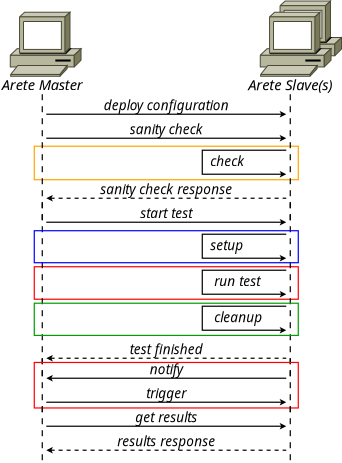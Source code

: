 <?xml version="1.0" encoding="UTF-8"?>
<dia:diagram xmlns:dia="http://www.lysator.liu.se/~alla/dia/">
  <dia:layer name="deploy" visible="true" active="true">
    <dia:object type="Standard - Box" version="0" id="O0">
      <dia:attribute name="obj_pos">
        <dia:point val="17.2,6.2"/>
      </dia:attribute>
      <dia:attribute name="obj_bb">
        <dia:rectangle val="17.17,6.17;30.43,7.905"/>
      </dia:attribute>
      <dia:attribute name="elem_corner">
        <dia:point val="17.2,6.2"/>
      </dia:attribute>
      <dia:attribute name="elem_width">
        <dia:real val="13.2"/>
      </dia:attribute>
      <dia:attribute name="elem_height">
        <dia:real val="1.675"/>
      </dia:attribute>
      <dia:attribute name="border_width">
        <dia:real val="0.06"/>
      </dia:attribute>
      <dia:attribute name="border_color">
        <dia:color val="#ffa500"/>
      </dia:attribute>
      <dia:attribute name="show_background">
        <dia:boolean val="true"/>
      </dia:attribute>
    </dia:object>
    <dia:group>
      <dia:object type="Standard - Line" version="0" id="O1">
        <dia:attribute name="obj_pos">
          <dia:point val="17.8,5.8"/>
        </dia:attribute>
        <dia:attribute name="obj_bb">
          <dia:rectangle val="17.77,5.633;29.867,5.967"/>
        </dia:attribute>
        <dia:attribute name="conn_endpoints">
          <dia:point val="17.8,5.8"/>
          <dia:point val="29.8,5.8"/>
        </dia:attribute>
        <dia:attribute name="numcp">
          <dia:int val="1"/>
        </dia:attribute>
        <dia:attribute name="line_width">
          <dia:real val="0.06"/>
        </dia:attribute>
        <dia:attribute name="end_arrow">
          <dia:enum val="22"/>
        </dia:attribute>
        <dia:attribute name="end_arrow_length">
          <dia:real val="0.2"/>
        </dia:attribute>
        <dia:attribute name="end_arrow_width">
          <dia:real val="0.2"/>
        </dia:attribute>
      </dia:object>
      <dia:object type="Standard - Text" version="1" id="O2">
        <dia:attribute name="obj_pos">
          <dia:point val="23.8,5.8"/>
        </dia:attribute>
        <dia:attribute name="obj_bb">
          <dia:rectangle val="21.666,5.01;25.934,5.8"/>
        </dia:attribute>
        <dia:attribute name="text">
          <dia:composite type="text">
            <dia:attribute name="string">
              <dia:string>#sanity check#</dia:string>
            </dia:attribute>
            <dia:attribute name="font">
              <dia:font family="sans" style="8" name="Helvetica-Oblique"/>
            </dia:attribute>
            <dia:attribute name="height">
              <dia:real val="0.847"/>
            </dia:attribute>
            <dia:attribute name="pos">
              <dia:point val="23.8,5.64"/>
            </dia:attribute>
            <dia:attribute name="color">
              <dia:color val="#000000"/>
            </dia:attribute>
            <dia:attribute name="alignment">
              <dia:enum val="1"/>
            </dia:attribute>
          </dia:composite>
        </dia:attribute>
        <dia:attribute name="valign">
          <dia:enum val="1"/>
        </dia:attribute>
        <dia:connections>
          <dia:connection handle="0" to="O1" connection="0"/>
        </dia:connections>
      </dia:object>
    </dia:group>
    <dia:group>
      <dia:object type="Standard - Line" version="0" id="O3">
        <dia:attribute name="obj_pos">
          <dia:point val="17.8,8.8"/>
        </dia:attribute>
        <dia:attribute name="obj_bb">
          <dia:rectangle val="17.77,8.633;29.83,8.967"/>
        </dia:attribute>
        <dia:attribute name="conn_endpoints">
          <dia:point val="17.8,8.8"/>
          <dia:point val="29.8,8.8"/>
        </dia:attribute>
        <dia:attribute name="numcp">
          <dia:int val="1"/>
        </dia:attribute>
        <dia:attribute name="line_width">
          <dia:real val="0.06"/>
        </dia:attribute>
        <dia:attribute name="line_style">
          <dia:enum val="1"/>
        </dia:attribute>
        <dia:attribute name="start_arrow">
          <dia:enum val="22"/>
        </dia:attribute>
        <dia:attribute name="start_arrow_length">
          <dia:real val="0.2"/>
        </dia:attribute>
        <dia:attribute name="start_arrow_width">
          <dia:real val="0.2"/>
        </dia:attribute>
        <dia:attribute name="dashlength">
          <dia:real val="0.2"/>
        </dia:attribute>
      </dia:object>
      <dia:object type="Standard - Text" version="1" id="O4">
        <dia:attribute name="obj_pos">
          <dia:point val="23.8,8.8"/>
        </dia:attribute>
        <dia:attribute name="obj_bb">
          <dia:rectangle val="20.021,8.01;27.579,8.8"/>
        </dia:attribute>
        <dia:attribute name="text">
          <dia:composite type="text">
            <dia:attribute name="string">
              <dia:string>#sanity check response#</dia:string>
            </dia:attribute>
            <dia:attribute name="font">
              <dia:font family="sans" style="8" name="Helvetica-Oblique"/>
            </dia:attribute>
            <dia:attribute name="height">
              <dia:real val="0.847"/>
            </dia:attribute>
            <dia:attribute name="pos">
              <dia:point val="23.8,8.64"/>
            </dia:attribute>
            <dia:attribute name="color">
              <dia:color val="#000000"/>
            </dia:attribute>
            <dia:attribute name="alignment">
              <dia:enum val="1"/>
            </dia:attribute>
          </dia:composite>
        </dia:attribute>
        <dia:attribute name="valign">
          <dia:enum val="1"/>
        </dia:attribute>
        <dia:connections>
          <dia:connection handle="0" to="O3" connection="0"/>
        </dia:connections>
      </dia:object>
    </dia:group>
    <dia:group>
      <dia:object type="Standard - Line" version="0" id="O5">
        <dia:attribute name="obj_pos">
          <dia:point val="17.8,4.6"/>
        </dia:attribute>
        <dia:attribute name="obj_bb">
          <dia:rectangle val="17.77,4.433;29.867,4.767"/>
        </dia:attribute>
        <dia:attribute name="conn_endpoints">
          <dia:point val="17.8,4.6"/>
          <dia:point val="29.8,4.6"/>
        </dia:attribute>
        <dia:attribute name="numcp">
          <dia:int val="1"/>
        </dia:attribute>
        <dia:attribute name="line_width">
          <dia:real val="0.06"/>
        </dia:attribute>
        <dia:attribute name="end_arrow">
          <dia:enum val="22"/>
        </dia:attribute>
        <dia:attribute name="end_arrow_length">
          <dia:real val="0.2"/>
        </dia:attribute>
        <dia:attribute name="end_arrow_width">
          <dia:real val="0.2"/>
        </dia:attribute>
      </dia:object>
      <dia:object type="Standard - Text" version="1" id="O6">
        <dia:attribute name="obj_pos">
          <dia:point val="23.8,4.6"/>
        </dia:attribute>
        <dia:attribute name="obj_bb">
          <dia:rectangle val="20.301,3.81;27.299,4.6"/>
        </dia:attribute>
        <dia:attribute name="text">
          <dia:composite type="text">
            <dia:attribute name="string">
              <dia:string>#deploy configuration#</dia:string>
            </dia:attribute>
            <dia:attribute name="font">
              <dia:font family="sans" style="8" name="Helvetica-Oblique"/>
            </dia:attribute>
            <dia:attribute name="height">
              <dia:real val="0.847"/>
            </dia:attribute>
            <dia:attribute name="pos">
              <dia:point val="23.8,4.44"/>
            </dia:attribute>
            <dia:attribute name="color">
              <dia:color val="#000000"/>
            </dia:attribute>
            <dia:attribute name="alignment">
              <dia:enum val="1"/>
            </dia:attribute>
          </dia:composite>
        </dia:attribute>
        <dia:attribute name="valign">
          <dia:enum val="1"/>
        </dia:attribute>
        <dia:connections>
          <dia:connection handle="0" to="O5" connection="0"/>
        </dia:connections>
      </dia:object>
    </dia:group>
    <dia:group>
      <dia:object type="Standard - ZigZagLine" version="1" id="O7">
        <dia:attribute name="obj_pos">
          <dia:point val="29.8,6.4"/>
        </dia:attribute>
        <dia:attribute name="obj_bb">
          <dia:rectangle val="25.57,6.37;29.867,7.767"/>
        </dia:attribute>
        <dia:attribute name="orth_points">
          <dia:point val="29.8,6.4"/>
          <dia:point val="25.6,6.4"/>
          <dia:point val="25.6,7.6"/>
          <dia:point val="29.8,7.6"/>
        </dia:attribute>
        <dia:attribute name="orth_orient">
          <dia:enum val="0"/>
          <dia:enum val="1"/>
          <dia:enum val="0"/>
        </dia:attribute>
        <dia:attribute name="autorouting">
          <dia:boolean val="false"/>
        </dia:attribute>
        <dia:attribute name="line_width">
          <dia:real val="0.06"/>
        </dia:attribute>
        <dia:attribute name="end_arrow">
          <dia:enum val="22"/>
        </dia:attribute>
        <dia:attribute name="end_arrow_length">
          <dia:real val="0.2"/>
        </dia:attribute>
        <dia:attribute name="end_arrow_width">
          <dia:real val="0.2"/>
        </dia:attribute>
      </dia:object>
      <dia:object type="Standard - Text" version="1" id="O8">
        <dia:attribute name="obj_pos">
          <dia:point val="26,7.4"/>
        </dia:attribute>
        <dia:attribute name="obj_bb">
          <dia:rectangle val="26,6.61;27.985,7.4"/>
        </dia:attribute>
        <dia:attribute name="text">
          <dia:composite type="text">
            <dia:attribute name="string">
              <dia:string>#check#</dia:string>
            </dia:attribute>
            <dia:attribute name="font">
              <dia:font family="sans" style="8" name="Helvetica-Oblique"/>
            </dia:attribute>
            <dia:attribute name="height">
              <dia:real val="0.847"/>
            </dia:attribute>
            <dia:attribute name="pos">
              <dia:point val="26,7.24"/>
            </dia:attribute>
            <dia:attribute name="color">
              <dia:color val="#000000"/>
            </dia:attribute>
            <dia:attribute name="alignment">
              <dia:enum val="0"/>
            </dia:attribute>
          </dia:composite>
        </dia:attribute>
        <dia:attribute name="valign">
          <dia:enum val="1"/>
        </dia:attribute>
      </dia:object>
    </dia:group>
    <dia:object type="Standard - Line" version="0" id="O9">
      <dia:attribute name="obj_pos">
        <dia:point val="17.6,3.6"/>
      </dia:attribute>
      <dia:attribute name="obj_bb">
        <dia:rectangle val="17.57,3.57;17.63,10.03"/>
      </dia:attribute>
      <dia:attribute name="conn_endpoints">
        <dia:point val="17.6,3.6"/>
        <dia:point val="17.6,10"/>
      </dia:attribute>
      <dia:attribute name="numcp">
        <dia:int val="1"/>
      </dia:attribute>
      <dia:attribute name="line_width">
        <dia:real val="0.06"/>
      </dia:attribute>
      <dia:attribute name="line_style">
        <dia:enum val="4"/>
      </dia:attribute>
      <dia:attribute name="dashlength">
        <dia:real val="3"/>
      </dia:attribute>
    </dia:object>
    <dia:group>
      <dia:object type="Cisco - PC" version="1" id="O10">
        <dia:attribute name="obj_pos">
          <dia:point val="16,-0.5"/>
        </dia:attribute>
        <dia:attribute name="obj_bb">
          <dia:rectangle val="15.999,-0.501;19.539,2.703"/>
        </dia:attribute>
        <dia:attribute name="meta">
          <dia:composite type="dict"/>
        </dia:attribute>
        <dia:attribute name="elem_corner">
          <dia:point val="16,-0.5"/>
        </dia:attribute>
        <dia:attribute name="elem_width">
          <dia:real val="3.538"/>
        </dia:attribute>
        <dia:attribute name="elem_height">
          <dia:real val="3.201"/>
        </dia:attribute>
        <dia:attribute name="line_width">
          <dia:real val="0.1"/>
        </dia:attribute>
        <dia:attribute name="line_colour">
          <dia:color val="#000000"/>
        </dia:attribute>
        <dia:attribute name="fill_colour">
          <dia:color val="#ffffff"/>
        </dia:attribute>
        <dia:attribute name="show_background">
          <dia:boolean val="true"/>
        </dia:attribute>
        <dia:attribute name="line_style">
          <dia:enum val="0"/>
          <dia:real val="1"/>
        </dia:attribute>
        <dia:attribute name="flip_horizontal">
          <dia:boolean val="false"/>
        </dia:attribute>
        <dia:attribute name="flip_vertical">
          <dia:boolean val="false"/>
        </dia:attribute>
        <dia:attribute name="subscale">
          <dia:real val="1"/>
        </dia:attribute>
      </dia:object>
      <dia:object type="Standard - Text" version="1" id="O11">
        <dia:attribute name="obj_pos">
          <dia:point val="17.6,3.4"/>
        </dia:attribute>
        <dia:attribute name="obj_bb">
          <dia:rectangle val="15.191,2.717;20.009,3.575"/>
        </dia:attribute>
        <dia:attribute name="text">
          <dia:composite type="text">
            <dia:attribute name="string">
              <dia:string>#Arete Master#</dia:string>
            </dia:attribute>
            <dia:attribute name="font">
              <dia:font family="sans" style="8" name="Helvetica-Oblique"/>
            </dia:attribute>
            <dia:attribute name="height">
              <dia:real val="0.917"/>
            </dia:attribute>
            <dia:attribute name="pos">
              <dia:point val="17.6,3.4"/>
            </dia:attribute>
            <dia:attribute name="color">
              <dia:color val="#000000"/>
            </dia:attribute>
            <dia:attribute name="alignment">
              <dia:enum val="1"/>
            </dia:attribute>
          </dia:composite>
        </dia:attribute>
        <dia:attribute name="valign">
          <dia:enum val="3"/>
        </dia:attribute>
      </dia:object>
    </dia:group>
    <dia:object type="Standard - Line" version="0" id="O12">
      <dia:attribute name="obj_pos">
        <dia:point val="30,3.6"/>
      </dia:attribute>
      <dia:attribute name="obj_bb">
        <dia:rectangle val="29.97,3.57;30.03,10.03"/>
      </dia:attribute>
      <dia:attribute name="conn_endpoints">
        <dia:point val="30,3.6"/>
        <dia:point val="30,10"/>
      </dia:attribute>
      <dia:attribute name="numcp">
        <dia:int val="1"/>
      </dia:attribute>
      <dia:attribute name="line_width">
        <dia:real val="0.06"/>
      </dia:attribute>
      <dia:attribute name="line_style">
        <dia:enum val="4"/>
      </dia:attribute>
      <dia:attribute name="dashlength">
        <dia:real val="3"/>
      </dia:attribute>
    </dia:object>
    <dia:group>
      <dia:object type="Cisco - PC" version="1" id="O13">
        <dia:attribute name="obj_pos">
          <dia:point val="29.025,-1.059"/>
        </dia:attribute>
        <dia:attribute name="obj_bb">
          <dia:rectangle val="29.024,-1.06;32.564,2.144"/>
        </dia:attribute>
        <dia:attribute name="meta">
          <dia:composite type="dict"/>
        </dia:attribute>
        <dia:attribute name="elem_corner">
          <dia:point val="29.025,-1.059"/>
        </dia:attribute>
        <dia:attribute name="elem_width">
          <dia:real val="3.538"/>
        </dia:attribute>
        <dia:attribute name="elem_height">
          <dia:real val="3.201"/>
        </dia:attribute>
        <dia:attribute name="line_width">
          <dia:real val="0.1"/>
        </dia:attribute>
        <dia:attribute name="line_colour">
          <dia:color val="#000000"/>
        </dia:attribute>
        <dia:attribute name="fill_colour">
          <dia:color val="#ffffff"/>
        </dia:attribute>
        <dia:attribute name="show_background">
          <dia:boolean val="true"/>
        </dia:attribute>
        <dia:attribute name="line_style">
          <dia:enum val="0"/>
          <dia:real val="1"/>
        </dia:attribute>
        <dia:attribute name="flip_horizontal">
          <dia:boolean val="false"/>
        </dia:attribute>
        <dia:attribute name="flip_vertical">
          <dia:boolean val="false"/>
        </dia:attribute>
        <dia:attribute name="subscale">
          <dia:real val="1"/>
        </dia:attribute>
      </dia:object>
      <dia:object type="Cisco - PC" version="1" id="O14">
        <dia:attribute name="obj_pos">
          <dia:point val="28.5,-0.5"/>
        </dia:attribute>
        <dia:attribute name="obj_bb">
          <dia:rectangle val="28.499,-0.501;32.039,2.703"/>
        </dia:attribute>
        <dia:attribute name="meta">
          <dia:composite type="dict"/>
        </dia:attribute>
        <dia:attribute name="elem_corner">
          <dia:point val="28.5,-0.5"/>
        </dia:attribute>
        <dia:attribute name="elem_width">
          <dia:real val="3.538"/>
        </dia:attribute>
        <dia:attribute name="elem_height">
          <dia:real val="3.201"/>
        </dia:attribute>
        <dia:attribute name="line_width">
          <dia:real val="0.1"/>
        </dia:attribute>
        <dia:attribute name="line_colour">
          <dia:color val="#000000"/>
        </dia:attribute>
        <dia:attribute name="fill_colour">
          <dia:color val="#ffffff"/>
        </dia:attribute>
        <dia:attribute name="show_background">
          <dia:boolean val="true"/>
        </dia:attribute>
        <dia:attribute name="line_style">
          <dia:enum val="0"/>
          <dia:real val="1"/>
        </dia:attribute>
        <dia:attribute name="flip_horizontal">
          <dia:boolean val="false"/>
        </dia:attribute>
        <dia:attribute name="flip_vertical">
          <dia:boolean val="false"/>
        </dia:attribute>
        <dia:attribute name="subscale">
          <dia:real val="1"/>
        </dia:attribute>
      </dia:object>
      <dia:object type="Standard - Text" version="1" id="O15">
        <dia:attribute name="obj_pos">
          <dia:point val="30,3.4"/>
        </dia:attribute>
        <dia:attribute name="obj_bb">
          <dia:rectangle val="27.401,2.717;32.599,3.575"/>
        </dia:attribute>
        <dia:attribute name="text">
          <dia:composite type="text">
            <dia:attribute name="string">
              <dia:string>#Arete Slave(s)#</dia:string>
            </dia:attribute>
            <dia:attribute name="font">
              <dia:font family="sans" style="8" name="Helvetica-Oblique"/>
            </dia:attribute>
            <dia:attribute name="height">
              <dia:real val="0.917"/>
            </dia:attribute>
            <dia:attribute name="pos">
              <dia:point val="30,3.4"/>
            </dia:attribute>
            <dia:attribute name="color">
              <dia:color val="#000000"/>
            </dia:attribute>
            <dia:attribute name="alignment">
              <dia:enum val="1"/>
            </dia:attribute>
          </dia:composite>
        </dia:attribute>
        <dia:attribute name="valign">
          <dia:enum val="3"/>
        </dia:attribute>
      </dia:object>
    </dia:group>
  </dia:layer>
  <dia:layer name="test" visible="true">
    <dia:object type="Standard - Box" version="0" id="O16">
      <dia:attribute name="obj_pos">
        <dia:point val="17.2,12.225"/>
      </dia:attribute>
      <dia:attribute name="obj_bb">
        <dia:rectangle val="17.17,12.195;30.43,13.88"/>
      </dia:attribute>
      <dia:attribute name="elem_corner">
        <dia:point val="17.2,12.225"/>
      </dia:attribute>
      <dia:attribute name="elem_width">
        <dia:real val="13.2"/>
      </dia:attribute>
      <dia:attribute name="elem_height">
        <dia:real val="1.625"/>
      </dia:attribute>
      <dia:attribute name="border_width">
        <dia:real val="0.06"/>
      </dia:attribute>
      <dia:attribute name="border_color">
        <dia:color val="#ff0000"/>
      </dia:attribute>
      <dia:attribute name="show_background">
        <dia:boolean val="true"/>
      </dia:attribute>
    </dia:object>
    <dia:group>
      <dia:object type="Standard - Line" version="0" id="O17">
        <dia:attribute name="obj_pos">
          <dia:point val="17.8,10"/>
        </dia:attribute>
        <dia:attribute name="obj_bb">
          <dia:rectangle val="17.77,9.833;29.867,10.167"/>
        </dia:attribute>
        <dia:attribute name="conn_endpoints">
          <dia:point val="17.8,10"/>
          <dia:point val="29.8,10"/>
        </dia:attribute>
        <dia:attribute name="numcp">
          <dia:int val="1"/>
        </dia:attribute>
        <dia:attribute name="line_width">
          <dia:real val="0.06"/>
        </dia:attribute>
        <dia:attribute name="end_arrow">
          <dia:enum val="22"/>
        </dia:attribute>
        <dia:attribute name="end_arrow_length">
          <dia:real val="0.2"/>
        </dia:attribute>
        <dia:attribute name="end_arrow_width">
          <dia:real val="0.2"/>
        </dia:attribute>
      </dia:object>
      <dia:object type="Standard - Text" version="1" id="O18">
        <dia:attribute name="obj_pos">
          <dia:point val="23.8,10"/>
        </dia:attribute>
        <dia:attribute name="obj_bb">
          <dia:rectangle val="22.246,9.21;25.354,10"/>
        </dia:attribute>
        <dia:attribute name="text">
          <dia:composite type="text">
            <dia:attribute name="string">
              <dia:string>#start test#</dia:string>
            </dia:attribute>
            <dia:attribute name="font">
              <dia:font family="sans" style="8" name="Helvetica-Oblique"/>
            </dia:attribute>
            <dia:attribute name="height">
              <dia:real val="0.847"/>
            </dia:attribute>
            <dia:attribute name="pos">
              <dia:point val="23.8,9.84"/>
            </dia:attribute>
            <dia:attribute name="color">
              <dia:color val="#000000"/>
            </dia:attribute>
            <dia:attribute name="alignment">
              <dia:enum val="1"/>
            </dia:attribute>
          </dia:composite>
        </dia:attribute>
        <dia:attribute name="valign">
          <dia:enum val="1"/>
        </dia:attribute>
        <dia:connections>
          <dia:connection handle="0" to="O17" connection="0"/>
        </dia:connections>
      </dia:object>
    </dia:group>
    <dia:group>
      <dia:object type="Standard - ZigZagLine" version="1" id="O19">
        <dia:attribute name="obj_pos">
          <dia:point val="29.8,10.6"/>
        </dia:attribute>
        <dia:attribute name="obj_bb">
          <dia:rectangle val="25.57,10.57;29.867,11.967"/>
        </dia:attribute>
        <dia:attribute name="orth_points">
          <dia:point val="29.8,10.6"/>
          <dia:point val="25.6,10.6"/>
          <dia:point val="25.6,11.8"/>
          <dia:point val="29.8,11.8"/>
        </dia:attribute>
        <dia:attribute name="orth_orient">
          <dia:enum val="0"/>
          <dia:enum val="1"/>
          <dia:enum val="0"/>
        </dia:attribute>
        <dia:attribute name="autorouting">
          <dia:boolean val="false"/>
        </dia:attribute>
        <dia:attribute name="line_width">
          <dia:real val="0.06"/>
        </dia:attribute>
        <dia:attribute name="end_arrow">
          <dia:enum val="22"/>
        </dia:attribute>
        <dia:attribute name="end_arrow_length">
          <dia:real val="0.2"/>
        </dia:attribute>
        <dia:attribute name="end_arrow_width">
          <dia:real val="0.2"/>
        </dia:attribute>
      </dia:object>
      <dia:object type="Standard - Text" version="1" id="O20">
        <dia:attribute name="obj_pos">
          <dia:point val="26,11.6"/>
        </dia:attribute>
        <dia:attribute name="obj_bb">
          <dia:rectangle val="26,10.81;27.895,11.6"/>
        </dia:attribute>
        <dia:attribute name="text">
          <dia:composite type="text">
            <dia:attribute name="string">
              <dia:string>#setup#</dia:string>
            </dia:attribute>
            <dia:attribute name="font">
              <dia:font family="sans" style="8" name="Helvetica-Oblique"/>
            </dia:attribute>
            <dia:attribute name="height">
              <dia:real val="0.847"/>
            </dia:attribute>
            <dia:attribute name="pos">
              <dia:point val="26,11.44"/>
            </dia:attribute>
            <dia:attribute name="color">
              <dia:color val="#000000"/>
            </dia:attribute>
            <dia:attribute name="alignment">
              <dia:enum val="0"/>
            </dia:attribute>
          </dia:composite>
        </dia:attribute>
        <dia:attribute name="valign">
          <dia:enum val="1"/>
        </dia:attribute>
      </dia:object>
    </dia:group>
    <dia:group>
      <dia:object type="Standard - ZigZagLine" version="1" id="O21">
        <dia:attribute name="obj_pos">
          <dia:point val="29.8,12.4"/>
        </dia:attribute>
        <dia:attribute name="obj_bb">
          <dia:rectangle val="25.57,12.37;29.867,13.767"/>
        </dia:attribute>
        <dia:attribute name="orth_points">
          <dia:point val="29.8,12.4"/>
          <dia:point val="25.6,12.4"/>
          <dia:point val="25.6,13.6"/>
          <dia:point val="29.8,13.6"/>
        </dia:attribute>
        <dia:attribute name="orth_orient">
          <dia:enum val="0"/>
          <dia:enum val="1"/>
          <dia:enum val="0"/>
        </dia:attribute>
        <dia:attribute name="autorouting">
          <dia:boolean val="false"/>
        </dia:attribute>
        <dia:attribute name="line_width">
          <dia:real val="0.06"/>
        </dia:attribute>
        <dia:attribute name="end_arrow">
          <dia:enum val="22"/>
        </dia:attribute>
        <dia:attribute name="end_arrow_length">
          <dia:real val="0.2"/>
        </dia:attribute>
        <dia:attribute name="end_arrow_width">
          <dia:real val="0.2"/>
        </dia:attribute>
      </dia:object>
      <dia:object type="Standard - Text" version="1" id="O22">
        <dia:attribute name="obj_pos">
          <dia:point val="26.2,13.4"/>
        </dia:attribute>
        <dia:attribute name="obj_bb">
          <dia:rectangle val="26.2,12.61;28.852,13.4"/>
        </dia:attribute>
        <dia:attribute name="text">
          <dia:composite type="text">
            <dia:attribute name="string">
              <dia:string>#run test#</dia:string>
            </dia:attribute>
            <dia:attribute name="font">
              <dia:font family="sans" style="8" name="Helvetica-Oblique"/>
            </dia:attribute>
            <dia:attribute name="height">
              <dia:real val="0.847"/>
            </dia:attribute>
            <dia:attribute name="pos">
              <dia:point val="26.2,13.24"/>
            </dia:attribute>
            <dia:attribute name="color">
              <dia:color val="#000000"/>
            </dia:attribute>
            <dia:attribute name="alignment">
              <dia:enum val="0"/>
            </dia:attribute>
          </dia:composite>
        </dia:attribute>
        <dia:attribute name="valign">
          <dia:enum val="1"/>
        </dia:attribute>
      </dia:object>
    </dia:group>
    <dia:group>
      <dia:object type="Standard - ZigZagLine" version="1" id="O23">
        <dia:attribute name="obj_pos">
          <dia:point val="29.8,14.2"/>
        </dia:attribute>
        <dia:attribute name="obj_bb">
          <dia:rectangle val="25.57,14.17;29.867,15.567"/>
        </dia:attribute>
        <dia:attribute name="orth_points">
          <dia:point val="29.8,14.2"/>
          <dia:point val="25.6,14.2"/>
          <dia:point val="25.6,15.4"/>
          <dia:point val="29.8,15.4"/>
        </dia:attribute>
        <dia:attribute name="orth_orient">
          <dia:enum val="0"/>
          <dia:enum val="1"/>
          <dia:enum val="0"/>
        </dia:attribute>
        <dia:attribute name="autorouting">
          <dia:boolean val="false"/>
        </dia:attribute>
        <dia:attribute name="line_width">
          <dia:real val="0.06"/>
        </dia:attribute>
        <dia:attribute name="end_arrow">
          <dia:enum val="22"/>
        </dia:attribute>
        <dia:attribute name="end_arrow_length">
          <dia:real val="0.2"/>
        </dia:attribute>
        <dia:attribute name="end_arrow_width">
          <dia:real val="0.2"/>
        </dia:attribute>
      </dia:object>
      <dia:object type="Standard - Text" version="1" id="O24">
        <dia:attribute name="obj_pos">
          <dia:point val="26.2,15.2"/>
        </dia:attribute>
        <dia:attribute name="obj_bb">
          <dia:rectangle val="26.2,14.41;28.883,15.2"/>
        </dia:attribute>
        <dia:attribute name="text">
          <dia:composite type="text">
            <dia:attribute name="string">
              <dia:string>#cleanup#</dia:string>
            </dia:attribute>
            <dia:attribute name="font">
              <dia:font family="sans" style="8" name="Helvetica-Oblique"/>
            </dia:attribute>
            <dia:attribute name="height">
              <dia:real val="0.847"/>
            </dia:attribute>
            <dia:attribute name="pos">
              <dia:point val="26.2,15.04"/>
            </dia:attribute>
            <dia:attribute name="color">
              <dia:color val="#000000"/>
            </dia:attribute>
            <dia:attribute name="alignment">
              <dia:enum val="0"/>
            </dia:attribute>
          </dia:composite>
        </dia:attribute>
        <dia:attribute name="valign">
          <dia:enum val="1"/>
        </dia:attribute>
      </dia:object>
    </dia:group>
    <dia:object type="Standard - Line" version="0" id="O25">
      <dia:attribute name="obj_pos">
        <dia:point val="30,9"/>
      </dia:attribute>
      <dia:attribute name="obj_bb">
        <dia:rectangle val="29.97,8.97;30.03,17.83"/>
      </dia:attribute>
      <dia:attribute name="conn_endpoints">
        <dia:point val="30,9"/>
        <dia:point val="30,17.8"/>
      </dia:attribute>
      <dia:attribute name="numcp">
        <dia:int val="1"/>
      </dia:attribute>
      <dia:attribute name="line_width">
        <dia:real val="0.06"/>
      </dia:attribute>
      <dia:attribute name="line_style">
        <dia:enum val="4"/>
      </dia:attribute>
      <dia:attribute name="dashlength">
        <dia:real val="3"/>
      </dia:attribute>
    </dia:object>
    <dia:object type="Standard - Line" version="0" id="O26">
      <dia:attribute name="obj_pos">
        <dia:point val="17.6,9"/>
      </dia:attribute>
      <dia:attribute name="obj_bb">
        <dia:rectangle val="17.57,8.97;17.63,17.83"/>
      </dia:attribute>
      <dia:attribute name="conn_endpoints">
        <dia:point val="17.6,9"/>
        <dia:point val="17.6,17.8"/>
      </dia:attribute>
      <dia:attribute name="numcp">
        <dia:int val="1"/>
      </dia:attribute>
      <dia:attribute name="line_width">
        <dia:real val="0.06"/>
      </dia:attribute>
      <dia:attribute name="line_style">
        <dia:enum val="4"/>
      </dia:attribute>
      <dia:attribute name="dashlength">
        <dia:real val="3"/>
      </dia:attribute>
    </dia:object>
    <dia:group>
      <dia:object type="Standard - Line" version="0" id="O27">
        <dia:attribute name="obj_pos">
          <dia:point val="17.8,16.8"/>
        </dia:attribute>
        <dia:attribute name="obj_bb">
          <dia:rectangle val="17.77,16.633;29.83,16.967"/>
        </dia:attribute>
        <dia:attribute name="conn_endpoints">
          <dia:point val="17.8,16.8"/>
          <dia:point val="29.8,16.8"/>
        </dia:attribute>
        <dia:attribute name="numcp">
          <dia:int val="1"/>
        </dia:attribute>
        <dia:attribute name="line_width">
          <dia:real val="0.06"/>
        </dia:attribute>
        <dia:attribute name="line_style">
          <dia:enum val="1"/>
        </dia:attribute>
        <dia:attribute name="start_arrow">
          <dia:enum val="22"/>
        </dia:attribute>
        <dia:attribute name="start_arrow_length">
          <dia:real val="0.2"/>
        </dia:attribute>
        <dia:attribute name="start_arrow_width">
          <dia:real val="0.2"/>
        </dia:attribute>
        <dia:attribute name="dashlength">
          <dia:real val="0.2"/>
        </dia:attribute>
      </dia:object>
      <dia:object type="Standard - Text" version="1" id="O28">
        <dia:attribute name="obj_pos">
          <dia:point val="23.8,16.8"/>
        </dia:attribute>
        <dia:attribute name="obj_bb">
          <dia:rectangle val="21.701,16.01;25.899,16.8"/>
        </dia:attribute>
        <dia:attribute name="text">
          <dia:composite type="text">
            <dia:attribute name="string">
              <dia:string>#test finished#</dia:string>
            </dia:attribute>
            <dia:attribute name="font">
              <dia:font family="sans" style="8" name="Helvetica-Oblique"/>
            </dia:attribute>
            <dia:attribute name="height">
              <dia:real val="0.847"/>
            </dia:attribute>
            <dia:attribute name="pos">
              <dia:point val="23.8,16.64"/>
            </dia:attribute>
            <dia:attribute name="color">
              <dia:color val="#000000"/>
            </dia:attribute>
            <dia:attribute name="alignment">
              <dia:enum val="1"/>
            </dia:attribute>
          </dia:composite>
        </dia:attribute>
        <dia:attribute name="valign">
          <dia:enum val="1"/>
        </dia:attribute>
        <dia:connections>
          <dia:connection handle="0" to="O27" connection="0"/>
        </dia:connections>
      </dia:object>
    </dia:group>
    <dia:object type="Standard - Box" version="0" id="O29">
      <dia:attribute name="obj_pos">
        <dia:point val="17.2,14.05"/>
      </dia:attribute>
      <dia:attribute name="obj_bb">
        <dia:rectangle val="17.17,14.02;30.43,15.689"/>
      </dia:attribute>
      <dia:attribute name="elem_corner">
        <dia:point val="17.2,14.05"/>
      </dia:attribute>
      <dia:attribute name="elem_width">
        <dia:real val="13.2"/>
      </dia:attribute>
      <dia:attribute name="elem_height">
        <dia:real val="1.609"/>
      </dia:attribute>
      <dia:attribute name="border_width">
        <dia:real val="0.06"/>
      </dia:attribute>
      <dia:attribute name="border_color">
        <dia:color val="#009e00"/>
      </dia:attribute>
      <dia:attribute name="show_background">
        <dia:boolean val="false"/>
      </dia:attribute>
    </dia:object>
    <dia:object type="Standard - Box" version="0" id="O30">
      <dia:attribute name="obj_pos">
        <dia:point val="17.2,10.425"/>
      </dia:attribute>
      <dia:attribute name="obj_bb">
        <dia:rectangle val="17.17,10.395;30.43,12.055"/>
      </dia:attribute>
      <dia:attribute name="elem_corner">
        <dia:point val="17.2,10.425"/>
      </dia:attribute>
      <dia:attribute name="elem_width">
        <dia:real val="13.2"/>
      </dia:attribute>
      <dia:attribute name="elem_height">
        <dia:real val="1.6"/>
      </dia:attribute>
      <dia:attribute name="border_width">
        <dia:real val="0.06"/>
      </dia:attribute>
      <dia:attribute name="border_color">
        <dia:color val="#0000ff"/>
      </dia:attribute>
      <dia:attribute name="show_background">
        <dia:boolean val="false"/>
      </dia:attribute>
    </dia:object>
  </dia:layer>
  <dia:layer name="trigger" visible="true">
    <dia:object type="Standard - Line" version="0" id="O31">
      <dia:attribute name="obj_pos">
        <dia:point val="17.6,16.8"/>
      </dia:attribute>
      <dia:attribute name="obj_bb">
        <dia:rectangle val="17.57,16.77;17.63,19.63"/>
      </dia:attribute>
      <dia:attribute name="conn_endpoints">
        <dia:point val="17.6,16.8"/>
        <dia:point val="17.6,19.6"/>
      </dia:attribute>
      <dia:attribute name="numcp">
        <dia:int val="1"/>
      </dia:attribute>
      <dia:attribute name="line_width">
        <dia:real val="0.06"/>
      </dia:attribute>
      <dia:attribute name="line_style">
        <dia:enum val="4"/>
      </dia:attribute>
      <dia:attribute name="dashlength">
        <dia:real val="3"/>
      </dia:attribute>
    </dia:object>
    <dia:object type="Standard - Line" version="0" id="O32">
      <dia:attribute name="obj_pos">
        <dia:point val="30,16.8"/>
      </dia:attribute>
      <dia:attribute name="obj_bb">
        <dia:rectangle val="29.97,16.77;30.03,19.63"/>
      </dia:attribute>
      <dia:attribute name="conn_endpoints">
        <dia:point val="30,16.8"/>
        <dia:point val="30,19.6"/>
      </dia:attribute>
      <dia:attribute name="numcp">
        <dia:int val="1"/>
      </dia:attribute>
      <dia:attribute name="line_width">
        <dia:real val="0.06"/>
      </dia:attribute>
      <dia:attribute name="line_style">
        <dia:enum val="4"/>
      </dia:attribute>
      <dia:attribute name="dashlength">
        <dia:real val="3"/>
      </dia:attribute>
    </dia:object>
    <dia:group>
      <dia:object type="Standard - Line" version="0" id="O33">
        <dia:attribute name="obj_pos">
          <dia:point val="17.8,17.8"/>
        </dia:attribute>
        <dia:attribute name="obj_bb">
          <dia:rectangle val="17.77,17.633;29.83,17.967"/>
        </dia:attribute>
        <dia:attribute name="conn_endpoints">
          <dia:point val="17.8,17.8"/>
          <dia:point val="29.8,17.8"/>
        </dia:attribute>
        <dia:attribute name="numcp">
          <dia:int val="1"/>
        </dia:attribute>
        <dia:attribute name="line_width">
          <dia:real val="0.06"/>
        </dia:attribute>
        <dia:attribute name="start_arrow">
          <dia:enum val="22"/>
        </dia:attribute>
        <dia:attribute name="start_arrow_length">
          <dia:real val="0.2"/>
        </dia:attribute>
        <dia:attribute name="start_arrow_width">
          <dia:real val="0.2"/>
        </dia:attribute>
      </dia:object>
      <dia:object type="Standard - Text" version="1" id="O34">
        <dia:attribute name="obj_pos">
          <dia:point val="23.8,17.8"/>
        </dia:attribute>
        <dia:attribute name="obj_bb">
          <dia:rectangle val="22.832,17.01;24.767,17.8"/>
        </dia:attribute>
        <dia:attribute name="text">
          <dia:composite type="text">
            <dia:attribute name="string">
              <dia:string>#notify#</dia:string>
            </dia:attribute>
            <dia:attribute name="font">
              <dia:font family="sans" style="8" name="Helvetica-Oblique"/>
            </dia:attribute>
            <dia:attribute name="height">
              <dia:real val="0.847"/>
            </dia:attribute>
            <dia:attribute name="pos">
              <dia:point val="23.8,17.64"/>
            </dia:attribute>
            <dia:attribute name="color">
              <dia:color val="#000000"/>
            </dia:attribute>
            <dia:attribute name="alignment">
              <dia:enum val="1"/>
            </dia:attribute>
          </dia:composite>
        </dia:attribute>
        <dia:attribute name="valign">
          <dia:enum val="1"/>
        </dia:attribute>
        <dia:connections>
          <dia:connection handle="0" to="O33" connection="0"/>
        </dia:connections>
      </dia:object>
    </dia:group>
    <dia:group>
      <dia:object type="Standard - Line" version="0" id="O35">
        <dia:attribute name="obj_pos">
          <dia:point val="17.8,19"/>
        </dia:attribute>
        <dia:attribute name="obj_bb">
          <dia:rectangle val="17.77,18.833;29.867,19.167"/>
        </dia:attribute>
        <dia:attribute name="conn_endpoints">
          <dia:point val="17.8,19"/>
          <dia:point val="29.8,19"/>
        </dia:attribute>
        <dia:attribute name="numcp">
          <dia:int val="1"/>
        </dia:attribute>
        <dia:attribute name="line_width">
          <dia:real val="0.06"/>
        </dia:attribute>
        <dia:attribute name="end_arrow">
          <dia:enum val="22"/>
        </dia:attribute>
        <dia:attribute name="end_arrow_length">
          <dia:real val="0.2"/>
        </dia:attribute>
        <dia:attribute name="end_arrow_width">
          <dia:real val="0.2"/>
        </dia:attribute>
      </dia:object>
      <dia:object type="Standard - Text" version="1" id="O36">
        <dia:attribute name="obj_pos">
          <dia:point val="23.8,19"/>
        </dia:attribute>
        <dia:attribute name="obj_bb">
          <dia:rectangle val="22.657,18.21;24.942,19"/>
        </dia:attribute>
        <dia:attribute name="text">
          <dia:composite type="text">
            <dia:attribute name="string">
              <dia:string>#trigger#</dia:string>
            </dia:attribute>
            <dia:attribute name="font">
              <dia:font family="sans" style="8" name="Helvetica-Oblique"/>
            </dia:attribute>
            <dia:attribute name="height">
              <dia:real val="0.847"/>
            </dia:attribute>
            <dia:attribute name="pos">
              <dia:point val="23.8,18.84"/>
            </dia:attribute>
            <dia:attribute name="color">
              <dia:color val="#000000"/>
            </dia:attribute>
            <dia:attribute name="alignment">
              <dia:enum val="1"/>
            </dia:attribute>
          </dia:composite>
        </dia:attribute>
        <dia:attribute name="valign">
          <dia:enum val="1"/>
        </dia:attribute>
        <dia:connections>
          <dia:connection handle="0" to="O35" connection="0"/>
        </dia:connections>
      </dia:object>
    </dia:group>
    <dia:object type="Standard - Box" version="0" id="O37">
      <dia:attribute name="obj_pos">
        <dia:point val="17.2,17.012"/>
      </dia:attribute>
      <dia:attribute name="obj_bb">
        <dia:rectangle val="17.17,16.983;30.43,19.317"/>
      </dia:attribute>
      <dia:attribute name="elem_corner">
        <dia:point val="17.2,17.012"/>
      </dia:attribute>
      <dia:attribute name="elem_width">
        <dia:real val="13.2"/>
      </dia:attribute>
      <dia:attribute name="elem_height">
        <dia:real val="2.275"/>
      </dia:attribute>
      <dia:attribute name="border_width">
        <dia:real val="0.06"/>
      </dia:attribute>
      <dia:attribute name="border_color">
        <dia:color val="#ff0000"/>
      </dia:attribute>
      <dia:attribute name="show_background">
        <dia:boolean val="false"/>
      </dia:attribute>
    </dia:object>
  </dia:layer>
  <dia:layer name="results" visible="true">
    <dia:group>
      <dia:object type="Standard - Line" version="0" id="O38">
        <dia:attribute name="obj_pos">
          <dia:point val="17.8,20.2"/>
        </dia:attribute>
        <dia:attribute name="obj_bb">
          <dia:rectangle val="17.77,20.033;29.867,20.367"/>
        </dia:attribute>
        <dia:attribute name="conn_endpoints">
          <dia:point val="17.8,20.2"/>
          <dia:point val="29.8,20.2"/>
        </dia:attribute>
        <dia:attribute name="numcp">
          <dia:int val="1"/>
        </dia:attribute>
        <dia:attribute name="line_width">
          <dia:real val="0.06"/>
        </dia:attribute>
        <dia:attribute name="end_arrow">
          <dia:enum val="22"/>
        </dia:attribute>
        <dia:attribute name="end_arrow_length">
          <dia:real val="0.2"/>
        </dia:attribute>
        <dia:attribute name="end_arrow_width">
          <dia:real val="0.2"/>
        </dia:attribute>
      </dia:object>
      <dia:object type="Standard - Text" version="1" id="O39">
        <dia:attribute name="obj_pos">
          <dia:point val="23.8,20.2"/>
        </dia:attribute>
        <dia:attribute name="obj_bb">
          <dia:rectangle val="21.995,19.41;25.605,20.2"/>
        </dia:attribute>
        <dia:attribute name="text">
          <dia:composite type="text">
            <dia:attribute name="string">
              <dia:string>#get results#</dia:string>
            </dia:attribute>
            <dia:attribute name="font">
              <dia:font family="sans" style="8" name="Helvetica-Oblique"/>
            </dia:attribute>
            <dia:attribute name="height">
              <dia:real val="0.847"/>
            </dia:attribute>
            <dia:attribute name="pos">
              <dia:point val="23.8,20.04"/>
            </dia:attribute>
            <dia:attribute name="color">
              <dia:color val="#000000"/>
            </dia:attribute>
            <dia:attribute name="alignment">
              <dia:enum val="1"/>
            </dia:attribute>
          </dia:composite>
        </dia:attribute>
        <dia:attribute name="valign">
          <dia:enum val="1"/>
        </dia:attribute>
        <dia:connections>
          <dia:connection handle="0" to="O38" connection="0"/>
        </dia:connections>
      </dia:object>
    </dia:group>
    <dia:group>
      <dia:object type="Standard - Line" version="0" id="O40">
        <dia:attribute name="obj_pos">
          <dia:point val="17.8,21.4"/>
        </dia:attribute>
        <dia:attribute name="obj_bb">
          <dia:rectangle val="17.77,21.233;29.83,21.567"/>
        </dia:attribute>
        <dia:attribute name="conn_endpoints">
          <dia:point val="17.8,21.4"/>
          <dia:point val="29.8,21.4"/>
        </dia:attribute>
        <dia:attribute name="numcp">
          <dia:int val="1"/>
        </dia:attribute>
        <dia:attribute name="line_width">
          <dia:real val="0.06"/>
        </dia:attribute>
        <dia:attribute name="line_style">
          <dia:enum val="1"/>
        </dia:attribute>
        <dia:attribute name="start_arrow">
          <dia:enum val="22"/>
        </dia:attribute>
        <dia:attribute name="start_arrow_length">
          <dia:real val="0.2"/>
        </dia:attribute>
        <dia:attribute name="start_arrow_width">
          <dia:real val="0.2"/>
        </dia:attribute>
        <dia:attribute name="dashlength">
          <dia:real val="0.2"/>
        </dia:attribute>
      </dia:object>
      <dia:object type="Standard - Text" version="1" id="O41">
        <dia:attribute name="obj_pos">
          <dia:point val="23.8,21.4"/>
        </dia:attribute>
        <dia:attribute name="obj_bb">
          <dia:rectangle val="21.005,20.61;26.595,21.4"/>
        </dia:attribute>
        <dia:attribute name="text">
          <dia:composite type="text">
            <dia:attribute name="string">
              <dia:string>#results response#</dia:string>
            </dia:attribute>
            <dia:attribute name="font">
              <dia:font family="sans" style="8" name="Helvetica-Oblique"/>
            </dia:attribute>
            <dia:attribute name="height">
              <dia:real val="0.847"/>
            </dia:attribute>
            <dia:attribute name="pos">
              <dia:point val="23.8,21.24"/>
            </dia:attribute>
            <dia:attribute name="color">
              <dia:color val="#000000"/>
            </dia:attribute>
            <dia:attribute name="alignment">
              <dia:enum val="1"/>
            </dia:attribute>
          </dia:composite>
        </dia:attribute>
        <dia:attribute name="valign">
          <dia:enum val="1"/>
        </dia:attribute>
        <dia:connections>
          <dia:connection handle="0" to="O40" connection="0"/>
        </dia:connections>
      </dia:object>
    </dia:group>
    <dia:object type="Standard - Line" version="0" id="O42">
      <dia:attribute name="obj_pos">
        <dia:point val="17.6,19.2"/>
      </dia:attribute>
      <dia:attribute name="obj_bb">
        <dia:rectangle val="17.57,19.17;17.63,22.03"/>
      </dia:attribute>
      <dia:attribute name="conn_endpoints">
        <dia:point val="17.6,19.2"/>
        <dia:point val="17.6,22"/>
      </dia:attribute>
      <dia:attribute name="numcp">
        <dia:int val="1"/>
      </dia:attribute>
      <dia:attribute name="line_width">
        <dia:real val="0.06"/>
      </dia:attribute>
      <dia:attribute name="line_style">
        <dia:enum val="4"/>
      </dia:attribute>
      <dia:attribute name="dashlength">
        <dia:real val="3"/>
      </dia:attribute>
    </dia:object>
    <dia:object type="Standard - Line" version="0" id="O43">
      <dia:attribute name="obj_pos">
        <dia:point val="30,19.2"/>
      </dia:attribute>
      <dia:attribute name="obj_bb">
        <dia:rectangle val="29.97,19.17;30.03,22.03"/>
      </dia:attribute>
      <dia:attribute name="conn_endpoints">
        <dia:point val="30,19.2"/>
        <dia:point val="30,22"/>
      </dia:attribute>
      <dia:attribute name="numcp">
        <dia:int val="1"/>
      </dia:attribute>
      <dia:attribute name="line_width">
        <dia:real val="0.06"/>
      </dia:attribute>
      <dia:attribute name="line_style">
        <dia:enum val="4"/>
      </dia:attribute>
      <dia:attribute name="dashlength">
        <dia:real val="3"/>
      </dia:attribute>
    </dia:object>
  </dia:layer>
</dia:diagram>
